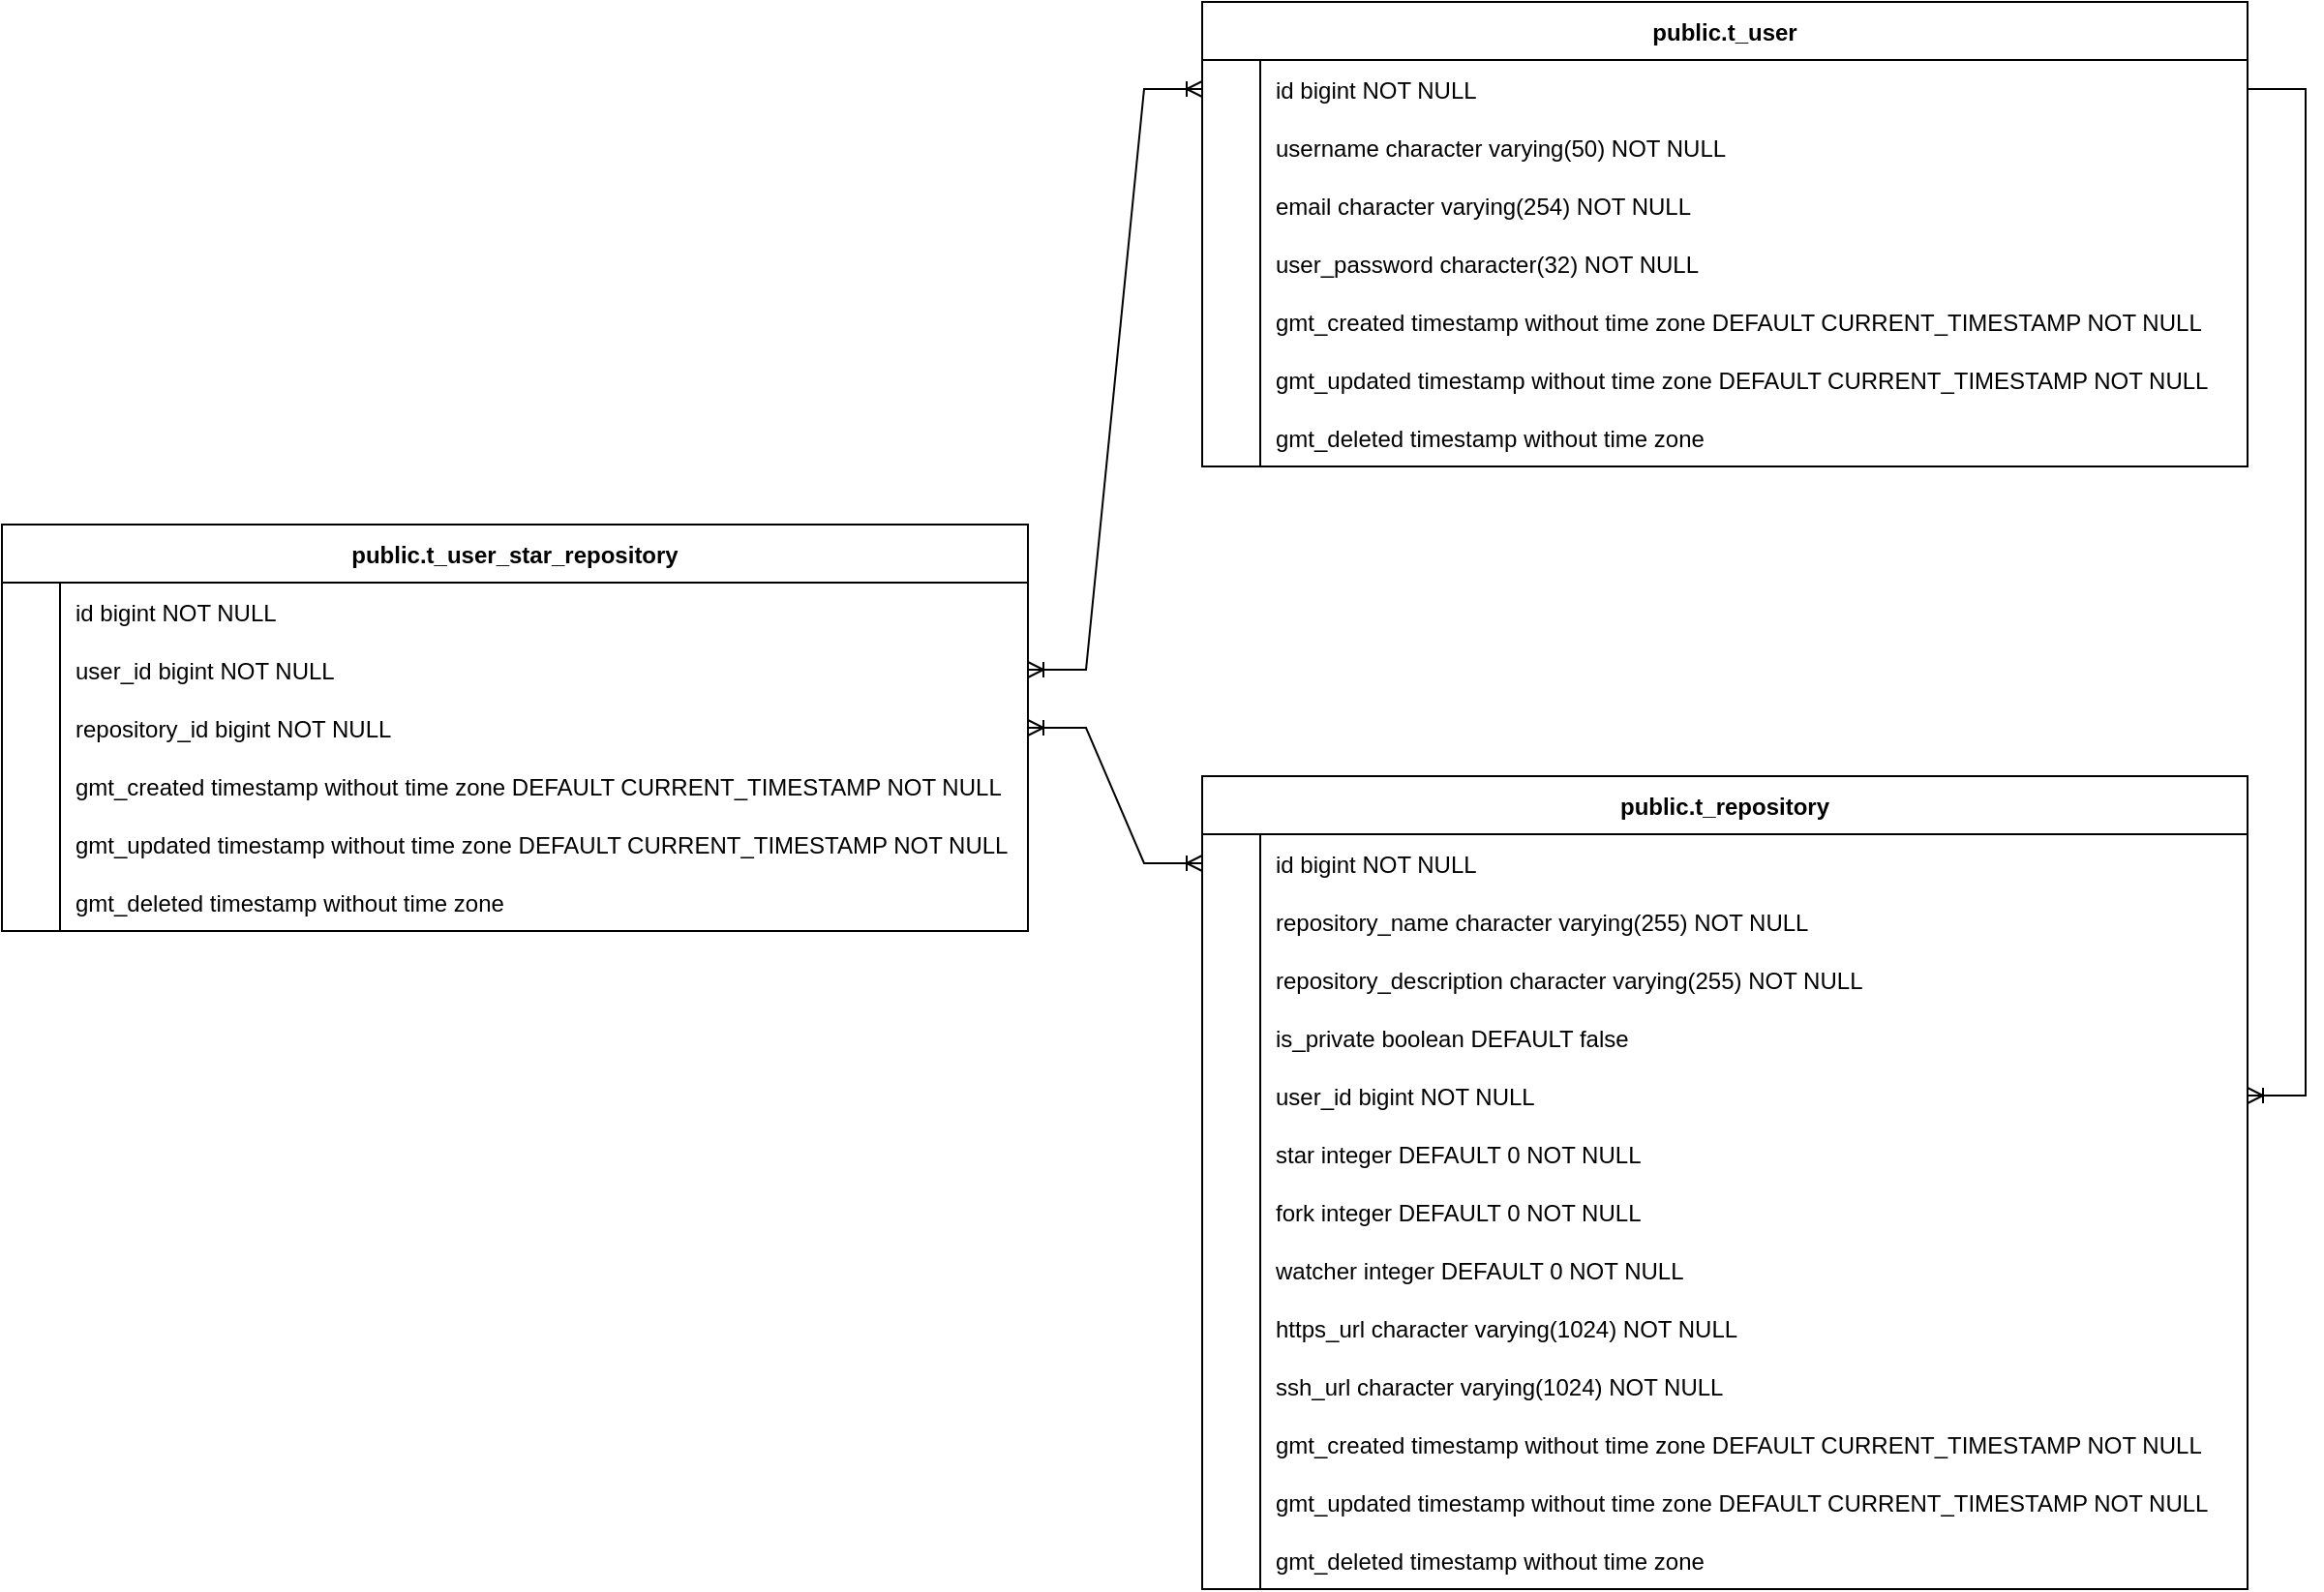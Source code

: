 <mxfile version="24.7.16">
  <diagram id="R2lEEEUBdFMjLlhIrx00" name="Page-1">
    <mxGraphModel dx="2918" dy="963" grid="1" gridSize="10" guides="1" tooltips="1" connect="1" arrows="1" fold="1" page="1" pageScale="1" pageWidth="850" pageHeight="1100" math="0" shadow="0" extFonts="Permanent Marker^https://fonts.googleapis.com/css?family=Permanent+Marker">
      <root>
        <mxCell id="0" />
        <mxCell id="1" parent="0" />
        <mxCell id="0PpF6UTP1K3TljsQhA2--100" value="" style="edgeStyle=entityRelationEdgeStyle;fontSize=12;html=1;endArrow=ERoneToMany;rounded=0;exitX=1;exitY=0.5;exitDx=0;exitDy=0;" parent="1" source="6WugjG2xhQJgWSEuV__S-155" target="hnsxVxhHKBaWaV5SU5cd-20" edge="1">
          <mxGeometry width="100" height="100" relative="1" as="geometry">
            <mxPoint x="420" y="280" as="sourcePoint" />
            <mxPoint x="70.0" y="595" as="targetPoint" />
            <Array as="points">
              <mxPoint x="31.52" y="1728.13" />
              <mxPoint x="-268.48" y="1888.13" />
              <mxPoint x="11.52" y="1728.13" />
            </Array>
          </mxGeometry>
        </mxCell>
        <mxCell id="6WugjG2xhQJgWSEuV__S-154" value="public.t_user" style="shape=table;startSize=30;container=1;collapsible=1;childLayout=tableLayout;fixedRows=1;rowLines=0;fontStyle=1;align=center;resizeLast=1;" parent="1" vertex="1">
          <mxGeometry x="-480" y="60" width="540" height="240" as="geometry" />
        </mxCell>
        <mxCell id="6WugjG2xhQJgWSEuV__S-155" value="" style="shape=tableRow;horizontal=0;startSize=0;swimlaneHead=0;swimlaneBody=0;fillColor=none;collapsible=0;dropTarget=0;points=[[0,0.5],[1,0.5]];portConstraint=eastwest;strokeColor=inherit;top=0;left=0;right=0;bottom=0;" parent="6WugjG2xhQJgWSEuV__S-154" vertex="1">
          <mxGeometry y="30" width="540" height="30" as="geometry" />
        </mxCell>
        <mxCell id="6WugjG2xhQJgWSEuV__S-156" value="" style="shape=partialRectangle;overflow=hidden;connectable=0;fillColor=none;strokeColor=inherit;top=0;left=0;bottom=0;right=0;" parent="6WugjG2xhQJgWSEuV__S-155" vertex="1">
          <mxGeometry width="30" height="30" as="geometry">
            <mxRectangle width="30" height="30" as="alternateBounds" />
          </mxGeometry>
        </mxCell>
        <mxCell id="6WugjG2xhQJgWSEuV__S-157" value="id bigint NOT NULL" style="shape=partialRectangle;overflow=hidden;connectable=0;fillColor=none;align=left;strokeColor=inherit;top=0;left=0;bottom=0;right=0;spacingLeft=6;" parent="6WugjG2xhQJgWSEuV__S-155" vertex="1">
          <mxGeometry x="30" width="510" height="30" as="geometry">
            <mxRectangle width="510" height="30" as="alternateBounds" />
          </mxGeometry>
        </mxCell>
        <mxCell id="6WugjG2xhQJgWSEuV__S-158" value="" style="shape=tableRow;horizontal=0;startSize=0;swimlaneHead=0;swimlaneBody=0;fillColor=none;collapsible=0;dropTarget=0;points=[[0,0.5],[1,0.5]];portConstraint=eastwest;strokeColor=inherit;top=0;left=0;right=0;bottom=0;" parent="6WugjG2xhQJgWSEuV__S-154" vertex="1">
          <mxGeometry y="60" width="540" height="30" as="geometry" />
        </mxCell>
        <mxCell id="6WugjG2xhQJgWSEuV__S-159" value="" style="shape=partialRectangle;overflow=hidden;connectable=0;fillColor=none;strokeColor=inherit;top=0;left=0;bottom=0;right=0;" parent="6WugjG2xhQJgWSEuV__S-158" vertex="1">
          <mxGeometry width="30" height="30" as="geometry">
            <mxRectangle width="30" height="30" as="alternateBounds" />
          </mxGeometry>
        </mxCell>
        <mxCell id="6WugjG2xhQJgWSEuV__S-160" value="username character varying(50) NOT NULL" style="shape=partialRectangle;overflow=hidden;connectable=0;fillColor=none;align=left;strokeColor=inherit;top=0;left=0;bottom=0;right=0;spacingLeft=6;" parent="6WugjG2xhQJgWSEuV__S-158" vertex="1">
          <mxGeometry x="30" width="510" height="30" as="geometry">
            <mxRectangle width="510" height="30" as="alternateBounds" />
          </mxGeometry>
        </mxCell>
        <mxCell id="6WugjG2xhQJgWSEuV__S-161" value="" style="shape=tableRow;horizontal=0;startSize=0;swimlaneHead=0;swimlaneBody=0;fillColor=none;collapsible=0;dropTarget=0;points=[[0,0.5],[1,0.5]];portConstraint=eastwest;strokeColor=inherit;top=0;left=0;right=0;bottom=0;" parent="6WugjG2xhQJgWSEuV__S-154" vertex="1">
          <mxGeometry y="90" width="540" height="30" as="geometry" />
        </mxCell>
        <mxCell id="6WugjG2xhQJgWSEuV__S-162" value="" style="shape=partialRectangle;overflow=hidden;connectable=0;fillColor=none;strokeColor=inherit;top=0;left=0;bottom=0;right=0;" parent="6WugjG2xhQJgWSEuV__S-161" vertex="1">
          <mxGeometry width="30" height="30" as="geometry">
            <mxRectangle width="30" height="30" as="alternateBounds" />
          </mxGeometry>
        </mxCell>
        <mxCell id="6WugjG2xhQJgWSEuV__S-163" value="email character varying(254) NOT NULL" style="shape=partialRectangle;overflow=hidden;connectable=0;fillColor=none;align=left;strokeColor=inherit;top=0;left=0;bottom=0;right=0;spacingLeft=6;" parent="6WugjG2xhQJgWSEuV__S-161" vertex="1">
          <mxGeometry x="30" width="510" height="30" as="geometry">
            <mxRectangle width="510" height="30" as="alternateBounds" />
          </mxGeometry>
        </mxCell>
        <mxCell id="6WugjG2xhQJgWSEuV__S-164" value="" style="shape=tableRow;horizontal=0;startSize=0;swimlaneHead=0;swimlaneBody=0;fillColor=none;collapsible=0;dropTarget=0;points=[[0,0.5],[1,0.5]];portConstraint=eastwest;strokeColor=inherit;top=0;left=0;right=0;bottom=0;" parent="6WugjG2xhQJgWSEuV__S-154" vertex="1">
          <mxGeometry y="120" width="540" height="30" as="geometry" />
        </mxCell>
        <mxCell id="6WugjG2xhQJgWSEuV__S-165" value="" style="shape=partialRectangle;overflow=hidden;connectable=0;fillColor=none;strokeColor=inherit;top=0;left=0;bottom=0;right=0;" parent="6WugjG2xhQJgWSEuV__S-164" vertex="1">
          <mxGeometry width="30" height="30" as="geometry">
            <mxRectangle width="30" height="30" as="alternateBounds" />
          </mxGeometry>
        </mxCell>
        <mxCell id="6WugjG2xhQJgWSEuV__S-166" value="user_password character(32) NOT NULL" style="shape=partialRectangle;overflow=hidden;connectable=0;fillColor=none;align=left;strokeColor=inherit;top=0;left=0;bottom=0;right=0;spacingLeft=6;" parent="6WugjG2xhQJgWSEuV__S-164" vertex="1">
          <mxGeometry x="30" width="510" height="30" as="geometry">
            <mxRectangle width="510" height="30" as="alternateBounds" />
          </mxGeometry>
        </mxCell>
        <mxCell id="6WugjG2xhQJgWSEuV__S-167" value="" style="shape=tableRow;horizontal=0;startSize=0;swimlaneHead=0;swimlaneBody=0;fillColor=none;collapsible=0;dropTarget=0;points=[[0,0.5],[1,0.5]];portConstraint=eastwest;strokeColor=inherit;top=0;left=0;right=0;bottom=0;" parent="6WugjG2xhQJgWSEuV__S-154" vertex="1">
          <mxGeometry y="150" width="540" height="30" as="geometry" />
        </mxCell>
        <mxCell id="6WugjG2xhQJgWSEuV__S-168" value="" style="shape=partialRectangle;overflow=hidden;connectable=0;fillColor=none;strokeColor=inherit;top=0;left=0;bottom=0;right=0;" parent="6WugjG2xhQJgWSEuV__S-167" vertex="1">
          <mxGeometry width="30" height="30" as="geometry">
            <mxRectangle width="30" height="30" as="alternateBounds" />
          </mxGeometry>
        </mxCell>
        <mxCell id="6WugjG2xhQJgWSEuV__S-169" value="gmt_created timestamp without time zone DEFAULT CURRENT_TIMESTAMP NOT NULL" style="shape=partialRectangle;overflow=hidden;connectable=0;fillColor=none;align=left;strokeColor=inherit;top=0;left=0;bottom=0;right=0;spacingLeft=6;" parent="6WugjG2xhQJgWSEuV__S-167" vertex="1">
          <mxGeometry x="30" width="510" height="30" as="geometry">
            <mxRectangle width="510" height="30" as="alternateBounds" />
          </mxGeometry>
        </mxCell>
        <mxCell id="6WugjG2xhQJgWSEuV__S-170" value="" style="shape=tableRow;horizontal=0;startSize=0;swimlaneHead=0;swimlaneBody=0;fillColor=none;collapsible=0;dropTarget=0;points=[[0,0.5],[1,0.5]];portConstraint=eastwest;strokeColor=inherit;top=0;left=0;right=0;bottom=0;" parent="6WugjG2xhQJgWSEuV__S-154" vertex="1">
          <mxGeometry y="180" width="540" height="30" as="geometry" />
        </mxCell>
        <mxCell id="6WugjG2xhQJgWSEuV__S-171" value="" style="shape=partialRectangle;overflow=hidden;connectable=0;fillColor=none;strokeColor=inherit;top=0;left=0;bottom=0;right=0;" parent="6WugjG2xhQJgWSEuV__S-170" vertex="1">
          <mxGeometry width="30" height="30" as="geometry">
            <mxRectangle width="30" height="30" as="alternateBounds" />
          </mxGeometry>
        </mxCell>
        <mxCell id="6WugjG2xhQJgWSEuV__S-172" value="gmt_updated timestamp without time zone DEFAULT CURRENT_TIMESTAMP NOT NULL" style="shape=partialRectangle;overflow=hidden;connectable=0;fillColor=none;align=left;strokeColor=inherit;top=0;left=0;bottom=0;right=0;spacingLeft=6;" parent="6WugjG2xhQJgWSEuV__S-170" vertex="1">
          <mxGeometry x="30" width="510" height="30" as="geometry">
            <mxRectangle width="510" height="30" as="alternateBounds" />
          </mxGeometry>
        </mxCell>
        <mxCell id="6WugjG2xhQJgWSEuV__S-173" value="" style="shape=tableRow;horizontal=0;startSize=0;swimlaneHead=0;swimlaneBody=0;fillColor=none;collapsible=0;dropTarget=0;points=[[0,0.5],[1,0.5]];portConstraint=eastwest;strokeColor=inherit;top=0;left=0;right=0;bottom=0;" parent="6WugjG2xhQJgWSEuV__S-154" vertex="1">
          <mxGeometry y="210" width="540" height="30" as="geometry" />
        </mxCell>
        <mxCell id="6WugjG2xhQJgWSEuV__S-174" value="" style="shape=partialRectangle;overflow=hidden;connectable=0;fillColor=none;strokeColor=inherit;top=0;left=0;bottom=0;right=0;" parent="6WugjG2xhQJgWSEuV__S-173" vertex="1">
          <mxGeometry width="30" height="30" as="geometry">
            <mxRectangle width="30" height="30" as="alternateBounds" />
          </mxGeometry>
        </mxCell>
        <mxCell id="6WugjG2xhQJgWSEuV__S-175" value="gmt_deleted timestamp without time zone" style="shape=partialRectangle;overflow=hidden;connectable=0;fillColor=none;align=left;strokeColor=inherit;top=0;left=0;bottom=0;right=0;spacingLeft=6;" parent="6WugjG2xhQJgWSEuV__S-173" vertex="1">
          <mxGeometry x="30" width="510" height="30" as="geometry">
            <mxRectangle width="510" height="30" as="alternateBounds" />
          </mxGeometry>
        </mxCell>
        <mxCell id="hnsxVxhHKBaWaV5SU5cd-7" value="public.t_repository" style="shape=table;startSize=30;container=1;collapsible=1;childLayout=tableLayout;fixedRows=1;rowLines=0;fontStyle=1;align=center;resizeLast=1;" parent="1" vertex="1">
          <mxGeometry x="-480" y="460" width="540" height="420" as="geometry" />
        </mxCell>
        <mxCell id="hnsxVxhHKBaWaV5SU5cd-8" value="" style="shape=tableRow;horizontal=0;startSize=0;swimlaneHead=0;swimlaneBody=0;fillColor=none;collapsible=0;dropTarget=0;points=[[0,0.5],[1,0.5]];portConstraint=eastwest;strokeColor=inherit;top=0;left=0;right=0;bottom=0;" parent="hnsxVxhHKBaWaV5SU5cd-7" vertex="1">
          <mxGeometry y="30" width="540" height="30" as="geometry" />
        </mxCell>
        <mxCell id="hnsxVxhHKBaWaV5SU5cd-9" value="" style="shape=partialRectangle;overflow=hidden;connectable=0;fillColor=none;strokeColor=inherit;top=0;left=0;bottom=0;right=0;" parent="hnsxVxhHKBaWaV5SU5cd-8" vertex="1">
          <mxGeometry width="30" height="30" as="geometry">
            <mxRectangle width="30" height="30" as="alternateBounds" />
          </mxGeometry>
        </mxCell>
        <mxCell id="hnsxVxhHKBaWaV5SU5cd-10" value="id bigint NOT NULL" style="shape=partialRectangle;overflow=hidden;connectable=0;fillColor=none;align=left;strokeColor=inherit;top=0;left=0;bottom=0;right=0;spacingLeft=6;" parent="hnsxVxhHKBaWaV5SU5cd-8" vertex="1">
          <mxGeometry x="30" width="510" height="30" as="geometry">
            <mxRectangle width="510" height="30" as="alternateBounds" />
          </mxGeometry>
        </mxCell>
        <mxCell id="hnsxVxhHKBaWaV5SU5cd-11" value="" style="shape=tableRow;horizontal=0;startSize=0;swimlaneHead=0;swimlaneBody=0;fillColor=none;collapsible=0;dropTarget=0;points=[[0,0.5],[1,0.5]];portConstraint=eastwest;strokeColor=inherit;top=0;left=0;right=0;bottom=0;" parent="hnsxVxhHKBaWaV5SU5cd-7" vertex="1">
          <mxGeometry y="60" width="540" height="30" as="geometry" />
        </mxCell>
        <mxCell id="hnsxVxhHKBaWaV5SU5cd-12" value="" style="shape=partialRectangle;overflow=hidden;connectable=0;fillColor=none;strokeColor=inherit;top=0;left=0;bottom=0;right=0;" parent="hnsxVxhHKBaWaV5SU5cd-11" vertex="1">
          <mxGeometry width="30" height="30" as="geometry">
            <mxRectangle width="30" height="30" as="alternateBounds" />
          </mxGeometry>
        </mxCell>
        <mxCell id="hnsxVxhHKBaWaV5SU5cd-13" value="repository_name character varying(255) NOT NULL" style="shape=partialRectangle;overflow=hidden;connectable=0;fillColor=none;align=left;strokeColor=inherit;top=0;left=0;bottom=0;right=0;spacingLeft=6;" parent="hnsxVxhHKBaWaV5SU5cd-11" vertex="1">
          <mxGeometry x="30" width="510" height="30" as="geometry">
            <mxRectangle width="510" height="30" as="alternateBounds" />
          </mxGeometry>
        </mxCell>
        <mxCell id="hnsxVxhHKBaWaV5SU5cd-14" value="" style="shape=tableRow;horizontal=0;startSize=0;swimlaneHead=0;swimlaneBody=0;fillColor=none;collapsible=0;dropTarget=0;points=[[0,0.5],[1,0.5]];portConstraint=eastwest;strokeColor=inherit;top=0;left=0;right=0;bottom=0;" parent="hnsxVxhHKBaWaV5SU5cd-7" vertex="1">
          <mxGeometry y="90" width="540" height="30" as="geometry" />
        </mxCell>
        <mxCell id="hnsxVxhHKBaWaV5SU5cd-15" value="" style="shape=partialRectangle;overflow=hidden;connectable=0;fillColor=none;strokeColor=inherit;top=0;left=0;bottom=0;right=0;" parent="hnsxVxhHKBaWaV5SU5cd-14" vertex="1">
          <mxGeometry width="30" height="30" as="geometry">
            <mxRectangle width="30" height="30" as="alternateBounds" />
          </mxGeometry>
        </mxCell>
        <mxCell id="hnsxVxhHKBaWaV5SU5cd-16" value="repository_description character varying(255) NOT NULL" style="shape=partialRectangle;overflow=hidden;connectable=0;fillColor=none;align=left;strokeColor=inherit;top=0;left=0;bottom=0;right=0;spacingLeft=6;" parent="hnsxVxhHKBaWaV5SU5cd-14" vertex="1">
          <mxGeometry x="30" width="510" height="30" as="geometry">
            <mxRectangle width="510" height="30" as="alternateBounds" />
          </mxGeometry>
        </mxCell>
        <mxCell id="hnsxVxhHKBaWaV5SU5cd-17" value="" style="shape=tableRow;horizontal=0;startSize=0;swimlaneHead=0;swimlaneBody=0;fillColor=none;collapsible=0;dropTarget=0;points=[[0,0.5],[1,0.5]];portConstraint=eastwest;strokeColor=inherit;top=0;left=0;right=0;bottom=0;" parent="hnsxVxhHKBaWaV5SU5cd-7" vertex="1">
          <mxGeometry y="120" width="540" height="30" as="geometry" />
        </mxCell>
        <mxCell id="hnsxVxhHKBaWaV5SU5cd-18" value="" style="shape=partialRectangle;overflow=hidden;connectable=0;fillColor=none;strokeColor=inherit;top=0;left=0;bottom=0;right=0;" parent="hnsxVxhHKBaWaV5SU5cd-17" vertex="1">
          <mxGeometry width="30" height="30" as="geometry">
            <mxRectangle width="30" height="30" as="alternateBounds" />
          </mxGeometry>
        </mxCell>
        <mxCell id="hnsxVxhHKBaWaV5SU5cd-19" value="is_private boolean DEFAULT false" style="shape=partialRectangle;overflow=hidden;connectable=0;fillColor=none;align=left;strokeColor=inherit;top=0;left=0;bottom=0;right=0;spacingLeft=6;" parent="hnsxVxhHKBaWaV5SU5cd-17" vertex="1">
          <mxGeometry x="30" width="510" height="30" as="geometry">
            <mxRectangle width="510" height="30" as="alternateBounds" />
          </mxGeometry>
        </mxCell>
        <mxCell id="hnsxVxhHKBaWaV5SU5cd-20" value="" style="shape=tableRow;horizontal=0;startSize=0;swimlaneHead=0;swimlaneBody=0;fillColor=none;collapsible=0;dropTarget=0;points=[[0,0.5],[1,0.5]];portConstraint=eastwest;strokeColor=inherit;top=0;left=0;right=0;bottom=0;" parent="hnsxVxhHKBaWaV5SU5cd-7" vertex="1">
          <mxGeometry y="150" width="540" height="30" as="geometry" />
        </mxCell>
        <mxCell id="hnsxVxhHKBaWaV5SU5cd-21" value="" style="shape=partialRectangle;overflow=hidden;connectable=0;fillColor=none;strokeColor=inherit;top=0;left=0;bottom=0;right=0;" parent="hnsxVxhHKBaWaV5SU5cd-20" vertex="1">
          <mxGeometry width="30" height="30" as="geometry">
            <mxRectangle width="30" height="30" as="alternateBounds" />
          </mxGeometry>
        </mxCell>
        <mxCell id="hnsxVxhHKBaWaV5SU5cd-22" value="user_id bigint NOT NULL" style="shape=partialRectangle;overflow=hidden;connectable=0;fillColor=none;align=left;strokeColor=inherit;top=0;left=0;bottom=0;right=0;spacingLeft=6;" parent="hnsxVxhHKBaWaV5SU5cd-20" vertex="1">
          <mxGeometry x="30" width="510" height="30" as="geometry">
            <mxRectangle width="510" height="30" as="alternateBounds" />
          </mxGeometry>
        </mxCell>
        <mxCell id="hnsxVxhHKBaWaV5SU5cd-23" value="" style="shape=tableRow;horizontal=0;startSize=0;swimlaneHead=0;swimlaneBody=0;fillColor=none;collapsible=0;dropTarget=0;points=[[0,0.5],[1,0.5]];portConstraint=eastwest;strokeColor=inherit;top=0;left=0;right=0;bottom=0;" parent="hnsxVxhHKBaWaV5SU5cd-7" vertex="1">
          <mxGeometry y="180" width="540" height="30" as="geometry" />
        </mxCell>
        <mxCell id="hnsxVxhHKBaWaV5SU5cd-24" value="" style="shape=partialRectangle;overflow=hidden;connectable=0;fillColor=none;strokeColor=inherit;top=0;left=0;bottom=0;right=0;" parent="hnsxVxhHKBaWaV5SU5cd-23" vertex="1">
          <mxGeometry width="30" height="30" as="geometry">
            <mxRectangle width="30" height="30" as="alternateBounds" />
          </mxGeometry>
        </mxCell>
        <mxCell id="hnsxVxhHKBaWaV5SU5cd-25" value="star integer DEFAULT 0 NOT NULL" style="shape=partialRectangle;overflow=hidden;connectable=0;fillColor=none;align=left;strokeColor=inherit;top=0;left=0;bottom=0;right=0;spacingLeft=6;" parent="hnsxVxhHKBaWaV5SU5cd-23" vertex="1">
          <mxGeometry x="30" width="510" height="30" as="geometry">
            <mxRectangle width="510" height="30" as="alternateBounds" />
          </mxGeometry>
        </mxCell>
        <mxCell id="hnsxVxhHKBaWaV5SU5cd-26" value="" style="shape=tableRow;horizontal=0;startSize=0;swimlaneHead=0;swimlaneBody=0;fillColor=none;collapsible=0;dropTarget=0;points=[[0,0.5],[1,0.5]];portConstraint=eastwest;strokeColor=inherit;top=0;left=0;right=0;bottom=0;" parent="hnsxVxhHKBaWaV5SU5cd-7" vertex="1">
          <mxGeometry y="210" width="540" height="30" as="geometry" />
        </mxCell>
        <mxCell id="hnsxVxhHKBaWaV5SU5cd-27" value="" style="shape=partialRectangle;overflow=hidden;connectable=0;fillColor=none;strokeColor=inherit;top=0;left=0;bottom=0;right=0;" parent="hnsxVxhHKBaWaV5SU5cd-26" vertex="1">
          <mxGeometry width="30" height="30" as="geometry">
            <mxRectangle width="30" height="30" as="alternateBounds" />
          </mxGeometry>
        </mxCell>
        <mxCell id="hnsxVxhHKBaWaV5SU5cd-28" value="fork integer DEFAULT 0 NOT NULL" style="shape=partialRectangle;overflow=hidden;connectable=0;fillColor=none;align=left;strokeColor=inherit;top=0;left=0;bottom=0;right=0;spacingLeft=6;" parent="hnsxVxhHKBaWaV5SU5cd-26" vertex="1">
          <mxGeometry x="30" width="510" height="30" as="geometry">
            <mxRectangle width="510" height="30" as="alternateBounds" />
          </mxGeometry>
        </mxCell>
        <mxCell id="hnsxVxhHKBaWaV5SU5cd-29" value="" style="shape=tableRow;horizontal=0;startSize=0;swimlaneHead=0;swimlaneBody=0;fillColor=none;collapsible=0;dropTarget=0;points=[[0,0.5],[1,0.5]];portConstraint=eastwest;strokeColor=inherit;top=0;left=0;right=0;bottom=0;" parent="hnsxVxhHKBaWaV5SU5cd-7" vertex="1">
          <mxGeometry y="240" width="540" height="30" as="geometry" />
        </mxCell>
        <mxCell id="hnsxVxhHKBaWaV5SU5cd-30" value="" style="shape=partialRectangle;overflow=hidden;connectable=0;fillColor=none;strokeColor=inherit;top=0;left=0;bottom=0;right=0;" parent="hnsxVxhHKBaWaV5SU5cd-29" vertex="1">
          <mxGeometry width="30" height="30" as="geometry">
            <mxRectangle width="30" height="30" as="alternateBounds" />
          </mxGeometry>
        </mxCell>
        <mxCell id="hnsxVxhHKBaWaV5SU5cd-31" value="watcher integer DEFAULT 0 NOT NULL" style="shape=partialRectangle;overflow=hidden;connectable=0;fillColor=none;align=left;strokeColor=inherit;top=0;left=0;bottom=0;right=0;spacingLeft=6;" parent="hnsxVxhHKBaWaV5SU5cd-29" vertex="1">
          <mxGeometry x="30" width="510" height="30" as="geometry">
            <mxRectangle width="510" height="30" as="alternateBounds" />
          </mxGeometry>
        </mxCell>
        <mxCell id="hnsxVxhHKBaWaV5SU5cd-32" value="" style="shape=tableRow;horizontal=0;startSize=0;swimlaneHead=0;swimlaneBody=0;fillColor=none;collapsible=0;dropTarget=0;points=[[0,0.5],[1,0.5]];portConstraint=eastwest;strokeColor=inherit;top=0;left=0;right=0;bottom=0;" parent="hnsxVxhHKBaWaV5SU5cd-7" vertex="1">
          <mxGeometry y="270" width="540" height="30" as="geometry" />
        </mxCell>
        <mxCell id="hnsxVxhHKBaWaV5SU5cd-33" value="" style="shape=partialRectangle;overflow=hidden;connectable=0;fillColor=none;strokeColor=inherit;top=0;left=0;bottom=0;right=0;" parent="hnsxVxhHKBaWaV5SU5cd-32" vertex="1">
          <mxGeometry width="30" height="30" as="geometry">
            <mxRectangle width="30" height="30" as="alternateBounds" />
          </mxGeometry>
        </mxCell>
        <mxCell id="hnsxVxhHKBaWaV5SU5cd-34" value="https_url character varying(1024) NOT NULL" style="shape=partialRectangle;overflow=hidden;connectable=0;fillColor=none;align=left;strokeColor=inherit;top=0;left=0;bottom=0;right=0;spacingLeft=6;" parent="hnsxVxhHKBaWaV5SU5cd-32" vertex="1">
          <mxGeometry x="30" width="510" height="30" as="geometry">
            <mxRectangle width="510" height="30" as="alternateBounds" />
          </mxGeometry>
        </mxCell>
        <mxCell id="hnsxVxhHKBaWaV5SU5cd-35" value="" style="shape=tableRow;horizontal=0;startSize=0;swimlaneHead=0;swimlaneBody=0;fillColor=none;collapsible=0;dropTarget=0;points=[[0,0.5],[1,0.5]];portConstraint=eastwest;strokeColor=inherit;top=0;left=0;right=0;bottom=0;" parent="hnsxVxhHKBaWaV5SU5cd-7" vertex="1">
          <mxGeometry y="300" width="540" height="30" as="geometry" />
        </mxCell>
        <mxCell id="hnsxVxhHKBaWaV5SU5cd-36" value="" style="shape=partialRectangle;overflow=hidden;connectable=0;fillColor=none;strokeColor=inherit;top=0;left=0;bottom=0;right=0;" parent="hnsxVxhHKBaWaV5SU5cd-35" vertex="1">
          <mxGeometry width="30" height="30" as="geometry">
            <mxRectangle width="30" height="30" as="alternateBounds" />
          </mxGeometry>
        </mxCell>
        <mxCell id="hnsxVxhHKBaWaV5SU5cd-37" value="ssh_url character varying(1024) NOT NULL" style="shape=partialRectangle;overflow=hidden;connectable=0;fillColor=none;align=left;strokeColor=inherit;top=0;left=0;bottom=0;right=0;spacingLeft=6;" parent="hnsxVxhHKBaWaV5SU5cd-35" vertex="1">
          <mxGeometry x="30" width="510" height="30" as="geometry">
            <mxRectangle width="510" height="30" as="alternateBounds" />
          </mxGeometry>
        </mxCell>
        <mxCell id="hnsxVxhHKBaWaV5SU5cd-38" value="" style="shape=tableRow;horizontal=0;startSize=0;swimlaneHead=0;swimlaneBody=0;fillColor=none;collapsible=0;dropTarget=0;points=[[0,0.5],[1,0.5]];portConstraint=eastwest;strokeColor=inherit;top=0;left=0;right=0;bottom=0;" parent="hnsxVxhHKBaWaV5SU5cd-7" vertex="1">
          <mxGeometry y="330" width="540" height="30" as="geometry" />
        </mxCell>
        <mxCell id="hnsxVxhHKBaWaV5SU5cd-39" value="" style="shape=partialRectangle;overflow=hidden;connectable=0;fillColor=none;strokeColor=inherit;top=0;left=0;bottom=0;right=0;" parent="hnsxVxhHKBaWaV5SU5cd-38" vertex="1">
          <mxGeometry width="30" height="30" as="geometry">
            <mxRectangle width="30" height="30" as="alternateBounds" />
          </mxGeometry>
        </mxCell>
        <mxCell id="hnsxVxhHKBaWaV5SU5cd-40" value="gmt_created timestamp without time zone DEFAULT CURRENT_TIMESTAMP NOT NULL" style="shape=partialRectangle;overflow=hidden;connectable=0;fillColor=none;align=left;strokeColor=inherit;top=0;left=0;bottom=0;right=0;spacingLeft=6;" parent="hnsxVxhHKBaWaV5SU5cd-38" vertex="1">
          <mxGeometry x="30" width="510" height="30" as="geometry">
            <mxRectangle width="510" height="30" as="alternateBounds" />
          </mxGeometry>
        </mxCell>
        <mxCell id="hnsxVxhHKBaWaV5SU5cd-41" value="" style="shape=tableRow;horizontal=0;startSize=0;swimlaneHead=0;swimlaneBody=0;fillColor=none;collapsible=0;dropTarget=0;points=[[0,0.5],[1,0.5]];portConstraint=eastwest;strokeColor=inherit;top=0;left=0;right=0;bottom=0;" parent="hnsxVxhHKBaWaV5SU5cd-7" vertex="1">
          <mxGeometry y="360" width="540" height="30" as="geometry" />
        </mxCell>
        <mxCell id="hnsxVxhHKBaWaV5SU5cd-42" value="" style="shape=partialRectangle;overflow=hidden;connectable=0;fillColor=none;strokeColor=inherit;top=0;left=0;bottom=0;right=0;" parent="hnsxVxhHKBaWaV5SU5cd-41" vertex="1">
          <mxGeometry width="30" height="30" as="geometry">
            <mxRectangle width="30" height="30" as="alternateBounds" />
          </mxGeometry>
        </mxCell>
        <mxCell id="hnsxVxhHKBaWaV5SU5cd-43" value="gmt_updated timestamp without time zone DEFAULT CURRENT_TIMESTAMP NOT NULL" style="shape=partialRectangle;overflow=hidden;connectable=0;fillColor=none;align=left;strokeColor=inherit;top=0;left=0;bottom=0;right=0;spacingLeft=6;" parent="hnsxVxhHKBaWaV5SU5cd-41" vertex="1">
          <mxGeometry x="30" width="510" height="30" as="geometry">
            <mxRectangle width="510" height="30" as="alternateBounds" />
          </mxGeometry>
        </mxCell>
        <mxCell id="hnsxVxhHKBaWaV5SU5cd-44" value="" style="shape=tableRow;horizontal=0;startSize=0;swimlaneHead=0;swimlaneBody=0;fillColor=none;collapsible=0;dropTarget=0;points=[[0,0.5],[1,0.5]];portConstraint=eastwest;strokeColor=inherit;top=0;left=0;right=0;bottom=0;" parent="hnsxVxhHKBaWaV5SU5cd-7" vertex="1">
          <mxGeometry y="390" width="540" height="30" as="geometry" />
        </mxCell>
        <mxCell id="hnsxVxhHKBaWaV5SU5cd-45" value="" style="shape=partialRectangle;overflow=hidden;connectable=0;fillColor=none;strokeColor=inherit;top=0;left=0;bottom=0;right=0;" parent="hnsxVxhHKBaWaV5SU5cd-44" vertex="1">
          <mxGeometry width="30" height="30" as="geometry">
            <mxRectangle width="30" height="30" as="alternateBounds" />
          </mxGeometry>
        </mxCell>
        <mxCell id="hnsxVxhHKBaWaV5SU5cd-46" value="gmt_deleted timestamp without time zone" style="shape=partialRectangle;overflow=hidden;connectable=0;fillColor=none;align=left;strokeColor=inherit;top=0;left=0;bottom=0;right=0;spacingLeft=6;" parent="hnsxVxhHKBaWaV5SU5cd-44" vertex="1">
          <mxGeometry x="30" width="510" height="30" as="geometry">
            <mxRectangle width="510" height="30" as="alternateBounds" />
          </mxGeometry>
        </mxCell>
        <mxCell id="xuACOumzrtyoKZUtiDbW-1" value="public.t_user_star_repository" style="shape=table;startSize=30;container=1;collapsible=1;childLayout=tableLayout;fixedRows=1;rowLines=0;fontStyle=1;align=center;resizeLast=1;" parent="1" vertex="1">
          <mxGeometry x="-1100" y="330" width="530" height="210" as="geometry" />
        </mxCell>
        <mxCell id="xuACOumzrtyoKZUtiDbW-2" value="" style="shape=tableRow;horizontal=0;startSize=0;swimlaneHead=0;swimlaneBody=0;fillColor=none;collapsible=0;dropTarget=0;points=[[0,0.5],[1,0.5]];portConstraint=eastwest;strokeColor=inherit;top=0;left=0;right=0;bottom=0;" parent="xuACOumzrtyoKZUtiDbW-1" vertex="1">
          <mxGeometry y="30" width="530" height="30" as="geometry" />
        </mxCell>
        <mxCell id="xuACOumzrtyoKZUtiDbW-3" value="" style="shape=partialRectangle;overflow=hidden;connectable=0;fillColor=none;strokeColor=inherit;top=0;left=0;bottom=0;right=0;" parent="xuACOumzrtyoKZUtiDbW-2" vertex="1">
          <mxGeometry width="30" height="30" as="geometry">
            <mxRectangle width="30" height="30" as="alternateBounds" />
          </mxGeometry>
        </mxCell>
        <mxCell id="xuACOumzrtyoKZUtiDbW-4" value="id bigint NOT NULL" style="shape=partialRectangle;overflow=hidden;connectable=0;fillColor=none;align=left;strokeColor=inherit;top=0;left=0;bottom=0;right=0;spacingLeft=6;" parent="xuACOumzrtyoKZUtiDbW-2" vertex="1">
          <mxGeometry x="30" width="500" height="30" as="geometry">
            <mxRectangle width="500" height="30" as="alternateBounds" />
          </mxGeometry>
        </mxCell>
        <mxCell id="xuACOumzrtyoKZUtiDbW-5" value="" style="shape=tableRow;horizontal=0;startSize=0;swimlaneHead=0;swimlaneBody=0;fillColor=none;collapsible=0;dropTarget=0;points=[[0,0.5],[1,0.5]];portConstraint=eastwest;strokeColor=inherit;top=0;left=0;right=0;bottom=0;" parent="xuACOumzrtyoKZUtiDbW-1" vertex="1">
          <mxGeometry y="60" width="530" height="30" as="geometry" />
        </mxCell>
        <mxCell id="xuACOumzrtyoKZUtiDbW-6" value="" style="shape=partialRectangle;overflow=hidden;connectable=0;fillColor=none;strokeColor=inherit;top=0;left=0;bottom=0;right=0;" parent="xuACOumzrtyoKZUtiDbW-5" vertex="1">
          <mxGeometry width="30" height="30" as="geometry">
            <mxRectangle width="30" height="30" as="alternateBounds" />
          </mxGeometry>
        </mxCell>
        <mxCell id="xuACOumzrtyoKZUtiDbW-7" value="user_id bigint NOT NULL" style="shape=partialRectangle;overflow=hidden;connectable=0;fillColor=none;align=left;strokeColor=inherit;top=0;left=0;bottom=0;right=0;spacingLeft=6;" parent="xuACOumzrtyoKZUtiDbW-5" vertex="1">
          <mxGeometry x="30" width="500" height="30" as="geometry">
            <mxRectangle width="500" height="30" as="alternateBounds" />
          </mxGeometry>
        </mxCell>
        <mxCell id="xuACOumzrtyoKZUtiDbW-8" value="" style="shape=tableRow;horizontal=0;startSize=0;swimlaneHead=0;swimlaneBody=0;fillColor=none;collapsible=0;dropTarget=0;points=[[0,0.5],[1,0.5]];portConstraint=eastwest;strokeColor=inherit;top=0;left=0;right=0;bottom=0;" parent="xuACOumzrtyoKZUtiDbW-1" vertex="1">
          <mxGeometry y="90" width="530" height="30" as="geometry" />
        </mxCell>
        <mxCell id="xuACOumzrtyoKZUtiDbW-9" value="" style="shape=partialRectangle;overflow=hidden;connectable=0;fillColor=none;strokeColor=inherit;top=0;left=0;bottom=0;right=0;" parent="xuACOumzrtyoKZUtiDbW-8" vertex="1">
          <mxGeometry width="30" height="30" as="geometry">
            <mxRectangle width="30" height="30" as="alternateBounds" />
          </mxGeometry>
        </mxCell>
        <mxCell id="xuACOumzrtyoKZUtiDbW-10" value="repository_id bigint NOT NULL" style="shape=partialRectangle;overflow=hidden;connectable=0;fillColor=none;align=left;strokeColor=inherit;top=0;left=0;bottom=0;right=0;spacingLeft=6;" parent="xuACOumzrtyoKZUtiDbW-8" vertex="1">
          <mxGeometry x="30" width="500" height="30" as="geometry">
            <mxRectangle width="500" height="30" as="alternateBounds" />
          </mxGeometry>
        </mxCell>
        <mxCell id="xuACOumzrtyoKZUtiDbW-11" value="" style="shape=tableRow;horizontal=0;startSize=0;swimlaneHead=0;swimlaneBody=0;fillColor=none;collapsible=0;dropTarget=0;points=[[0,0.5],[1,0.5]];portConstraint=eastwest;strokeColor=inherit;top=0;left=0;right=0;bottom=0;" parent="xuACOumzrtyoKZUtiDbW-1" vertex="1">
          <mxGeometry y="120" width="530" height="30" as="geometry" />
        </mxCell>
        <mxCell id="xuACOumzrtyoKZUtiDbW-12" value="" style="shape=partialRectangle;overflow=hidden;connectable=0;fillColor=none;strokeColor=inherit;top=0;left=0;bottom=0;right=0;" parent="xuACOumzrtyoKZUtiDbW-11" vertex="1">
          <mxGeometry width="30" height="30" as="geometry">
            <mxRectangle width="30" height="30" as="alternateBounds" />
          </mxGeometry>
        </mxCell>
        <mxCell id="xuACOumzrtyoKZUtiDbW-13" value="gmt_created timestamp without time zone DEFAULT CURRENT_TIMESTAMP NOT NULL" style="shape=partialRectangle;overflow=hidden;connectable=0;fillColor=none;align=left;strokeColor=inherit;top=0;left=0;bottom=0;right=0;spacingLeft=6;" parent="xuACOumzrtyoKZUtiDbW-11" vertex="1">
          <mxGeometry x="30" width="500" height="30" as="geometry">
            <mxRectangle width="500" height="30" as="alternateBounds" />
          </mxGeometry>
        </mxCell>
        <mxCell id="xuACOumzrtyoKZUtiDbW-14" value="" style="shape=tableRow;horizontal=0;startSize=0;swimlaneHead=0;swimlaneBody=0;fillColor=none;collapsible=0;dropTarget=0;points=[[0,0.5],[1,0.5]];portConstraint=eastwest;strokeColor=inherit;top=0;left=0;right=0;bottom=0;" parent="xuACOumzrtyoKZUtiDbW-1" vertex="1">
          <mxGeometry y="150" width="530" height="30" as="geometry" />
        </mxCell>
        <mxCell id="xuACOumzrtyoKZUtiDbW-15" value="" style="shape=partialRectangle;overflow=hidden;connectable=0;fillColor=none;strokeColor=inherit;top=0;left=0;bottom=0;right=0;" parent="xuACOumzrtyoKZUtiDbW-14" vertex="1">
          <mxGeometry width="30" height="30" as="geometry">
            <mxRectangle width="30" height="30" as="alternateBounds" />
          </mxGeometry>
        </mxCell>
        <mxCell id="xuACOumzrtyoKZUtiDbW-16" value="gmt_updated timestamp without time zone DEFAULT CURRENT_TIMESTAMP NOT NULL" style="shape=partialRectangle;overflow=hidden;connectable=0;fillColor=none;align=left;strokeColor=inherit;top=0;left=0;bottom=0;right=0;spacingLeft=6;" parent="xuACOumzrtyoKZUtiDbW-14" vertex="1">
          <mxGeometry x="30" width="500" height="30" as="geometry">
            <mxRectangle width="500" height="30" as="alternateBounds" />
          </mxGeometry>
        </mxCell>
        <mxCell id="xuACOumzrtyoKZUtiDbW-17" value="" style="shape=tableRow;horizontal=0;startSize=0;swimlaneHead=0;swimlaneBody=0;fillColor=none;collapsible=0;dropTarget=0;points=[[0,0.5],[1,0.5]];portConstraint=eastwest;strokeColor=inherit;top=0;left=0;right=0;bottom=0;" parent="xuACOumzrtyoKZUtiDbW-1" vertex="1">
          <mxGeometry y="180" width="530" height="30" as="geometry" />
        </mxCell>
        <mxCell id="xuACOumzrtyoKZUtiDbW-18" value="" style="shape=partialRectangle;overflow=hidden;connectable=0;fillColor=none;strokeColor=inherit;top=0;left=0;bottom=0;right=0;" parent="xuACOumzrtyoKZUtiDbW-17" vertex="1">
          <mxGeometry width="30" height="30" as="geometry">
            <mxRectangle width="30" height="30" as="alternateBounds" />
          </mxGeometry>
        </mxCell>
        <mxCell id="xuACOumzrtyoKZUtiDbW-19" value="gmt_deleted timestamp without time zone" style="shape=partialRectangle;overflow=hidden;connectable=0;fillColor=none;align=left;strokeColor=inherit;top=0;left=0;bottom=0;right=0;spacingLeft=6;" parent="xuACOumzrtyoKZUtiDbW-17" vertex="1">
          <mxGeometry x="30" width="500" height="30" as="geometry">
            <mxRectangle width="500" height="30" as="alternateBounds" />
          </mxGeometry>
        </mxCell>
        <mxCell id="xuACOumzrtyoKZUtiDbW-20" value="" style="edgeStyle=entityRelationEdgeStyle;fontSize=12;html=1;endArrow=ERoneToMany;startArrow=ERoneToMany;rounded=0;" parent="1" source="xuACOumzrtyoKZUtiDbW-5" target="6WugjG2xhQJgWSEuV__S-155" edge="1">
          <mxGeometry width="100" height="100" relative="1" as="geometry">
            <mxPoint x="-930" y="870" as="sourcePoint" />
            <mxPoint x="-830" y="770" as="targetPoint" />
          </mxGeometry>
        </mxCell>
        <mxCell id="xuACOumzrtyoKZUtiDbW-21" value="" style="edgeStyle=entityRelationEdgeStyle;fontSize=12;html=1;endArrow=ERoneToMany;startArrow=ERoneToMany;rounded=0;" parent="1" source="hnsxVxhHKBaWaV5SU5cd-8" target="xuACOumzrtyoKZUtiDbW-8" edge="1">
          <mxGeometry width="100" height="100" relative="1" as="geometry">
            <mxPoint x="-670" y="790" as="sourcePoint" />
            <mxPoint x="-550" y="480" as="targetPoint" />
          </mxGeometry>
        </mxCell>
      </root>
    </mxGraphModel>
  </diagram>
</mxfile>
